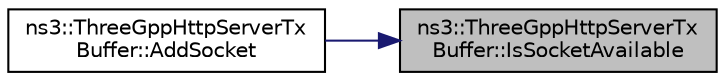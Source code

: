 digraph "ns3::ThreeGppHttpServerTxBuffer::IsSocketAvailable"
{
 // LATEX_PDF_SIZE
  edge [fontname="Helvetica",fontsize="10",labelfontname="Helvetica",labelfontsize="10"];
  node [fontname="Helvetica",fontsize="10",shape=record];
  rankdir="RL";
  Node1 [label="ns3::ThreeGppHttpServerTx\lBuffer::IsSocketAvailable",height=0.2,width=0.4,color="black", fillcolor="grey75", style="filled", fontcolor="black",tooltip="This method is typically used before calling other methods."];
  Node1 -> Node2 [dir="back",color="midnightblue",fontsize="10",style="solid",fontname="Helvetica"];
  Node2 [label="ns3::ThreeGppHttpServerTx\lBuffer::AddSocket",height=0.2,width=0.4,color="black", fillcolor="white", style="filled",URL="$classns3_1_1_three_gpp_http_server_tx_buffer.html#afa14cc440bac6d6a46112971beaa03e1",tooltip="Add a new socket and create an empty transmission buffer for it."];
}
